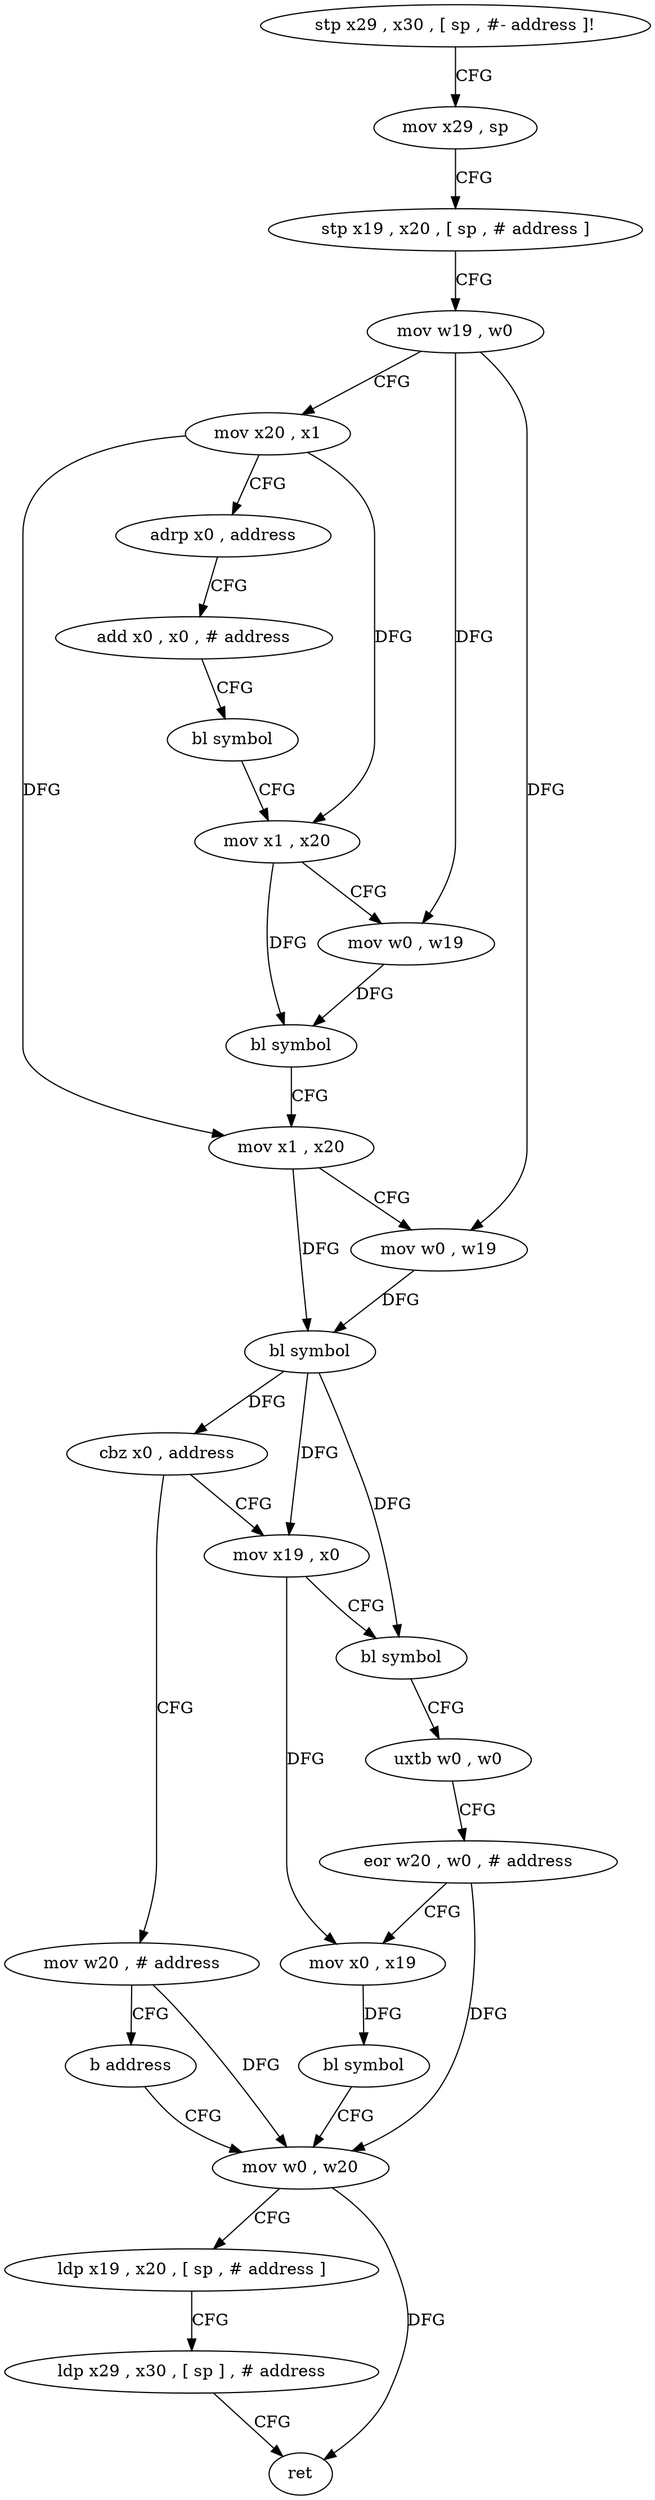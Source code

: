 digraph "func" {
"4219540" [label = "stp x29 , x30 , [ sp , #- address ]!" ]
"4219544" [label = "mov x29 , sp" ]
"4219548" [label = "stp x19 , x20 , [ sp , # address ]" ]
"4219552" [label = "mov w19 , w0" ]
"4219556" [label = "mov x20 , x1" ]
"4219560" [label = "adrp x0 , address" ]
"4219564" [label = "add x0 , x0 , # address" ]
"4219568" [label = "bl symbol" ]
"4219572" [label = "mov x1 , x20" ]
"4219576" [label = "mov w0 , w19" ]
"4219580" [label = "bl symbol" ]
"4219584" [label = "mov x1 , x20" ]
"4219588" [label = "mov w0 , w19" ]
"4219592" [label = "bl symbol" ]
"4219596" [label = "cbz x0 , address" ]
"4219640" [label = "mov w20 , # address" ]
"4219600" [label = "mov x19 , x0" ]
"4219644" [label = "b address" ]
"4219624" [label = "mov w0 , w20" ]
"4219604" [label = "bl symbol" ]
"4219608" [label = "uxtb w0 , w0" ]
"4219612" [label = "eor w20 , w0 , # address" ]
"4219616" [label = "mov x0 , x19" ]
"4219620" [label = "bl symbol" ]
"4219628" [label = "ldp x19 , x20 , [ sp , # address ]" ]
"4219632" [label = "ldp x29 , x30 , [ sp ] , # address" ]
"4219636" [label = "ret" ]
"4219540" -> "4219544" [ label = "CFG" ]
"4219544" -> "4219548" [ label = "CFG" ]
"4219548" -> "4219552" [ label = "CFG" ]
"4219552" -> "4219556" [ label = "CFG" ]
"4219552" -> "4219576" [ label = "DFG" ]
"4219552" -> "4219588" [ label = "DFG" ]
"4219556" -> "4219560" [ label = "CFG" ]
"4219556" -> "4219572" [ label = "DFG" ]
"4219556" -> "4219584" [ label = "DFG" ]
"4219560" -> "4219564" [ label = "CFG" ]
"4219564" -> "4219568" [ label = "CFG" ]
"4219568" -> "4219572" [ label = "CFG" ]
"4219572" -> "4219576" [ label = "CFG" ]
"4219572" -> "4219580" [ label = "DFG" ]
"4219576" -> "4219580" [ label = "DFG" ]
"4219580" -> "4219584" [ label = "CFG" ]
"4219584" -> "4219588" [ label = "CFG" ]
"4219584" -> "4219592" [ label = "DFG" ]
"4219588" -> "4219592" [ label = "DFG" ]
"4219592" -> "4219596" [ label = "DFG" ]
"4219592" -> "4219600" [ label = "DFG" ]
"4219592" -> "4219604" [ label = "DFG" ]
"4219596" -> "4219640" [ label = "CFG" ]
"4219596" -> "4219600" [ label = "CFG" ]
"4219640" -> "4219644" [ label = "CFG" ]
"4219640" -> "4219624" [ label = "DFG" ]
"4219600" -> "4219604" [ label = "CFG" ]
"4219600" -> "4219616" [ label = "DFG" ]
"4219644" -> "4219624" [ label = "CFG" ]
"4219624" -> "4219628" [ label = "CFG" ]
"4219624" -> "4219636" [ label = "DFG" ]
"4219604" -> "4219608" [ label = "CFG" ]
"4219608" -> "4219612" [ label = "CFG" ]
"4219612" -> "4219616" [ label = "CFG" ]
"4219612" -> "4219624" [ label = "DFG" ]
"4219616" -> "4219620" [ label = "DFG" ]
"4219620" -> "4219624" [ label = "CFG" ]
"4219628" -> "4219632" [ label = "CFG" ]
"4219632" -> "4219636" [ label = "CFG" ]
}
